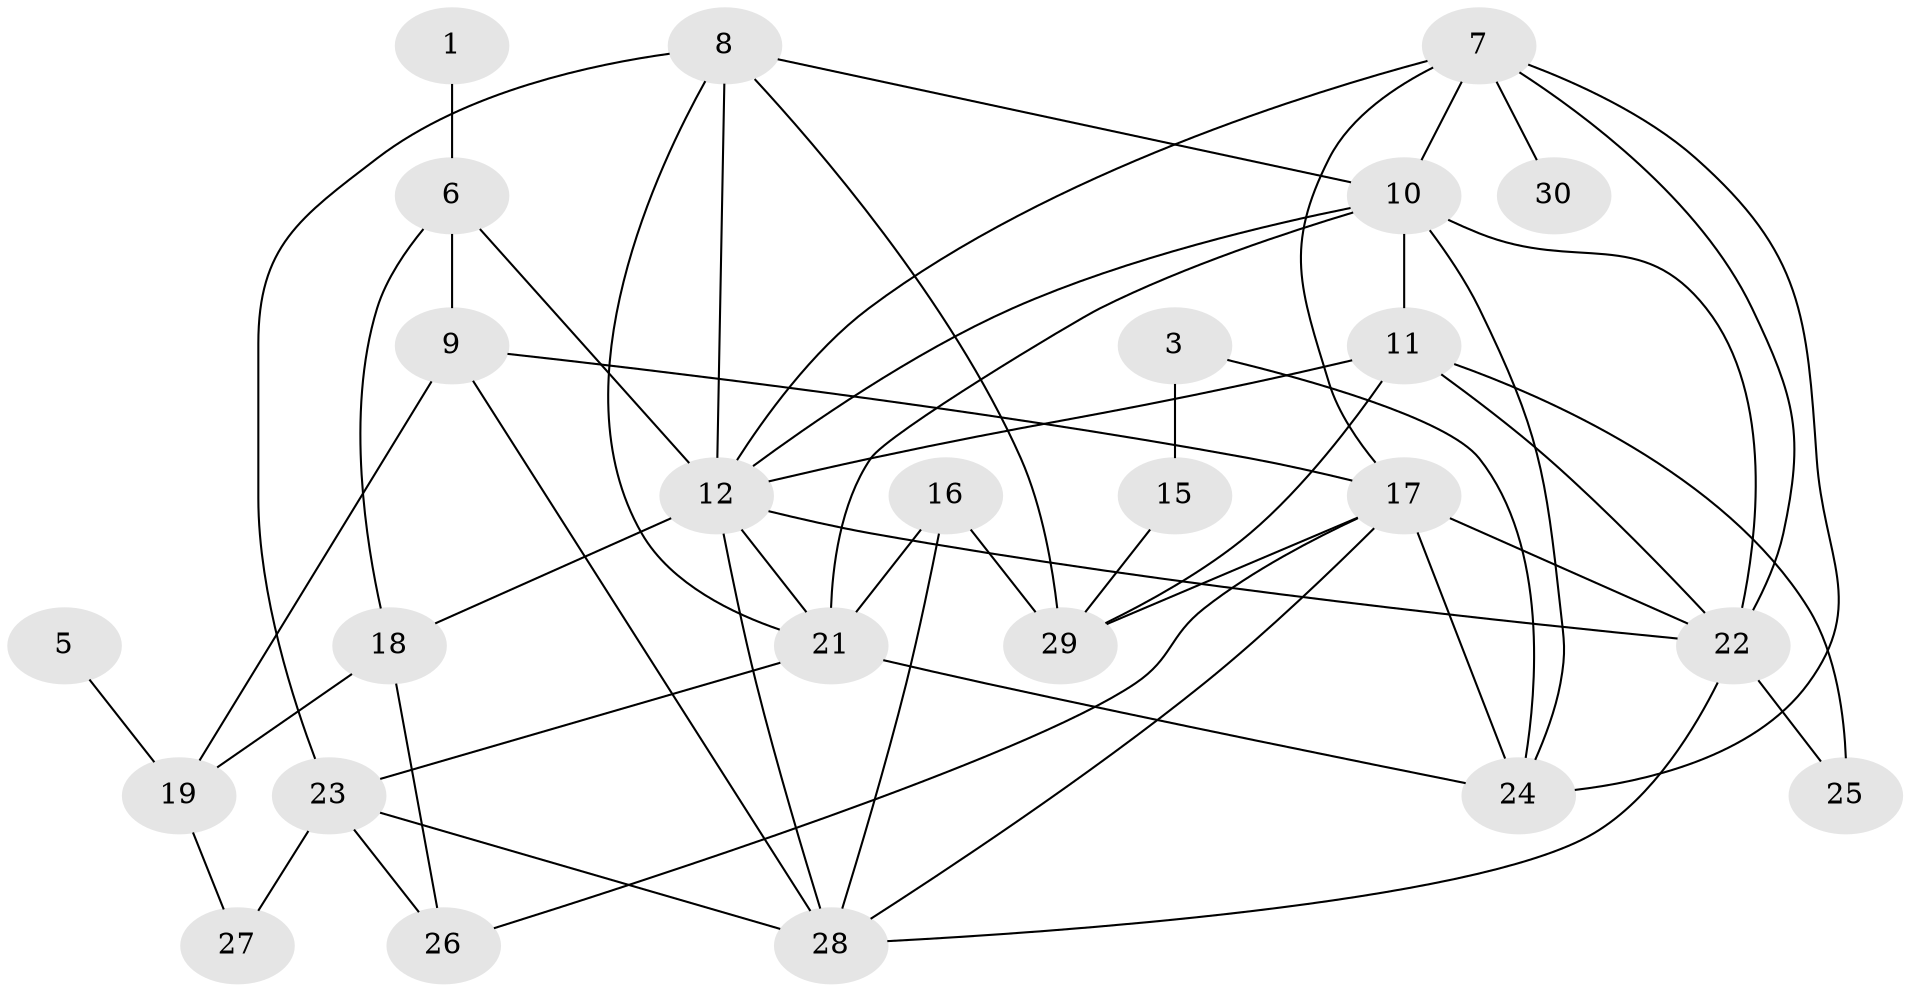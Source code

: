 // original degree distribution, {3: 0.14754098360655737, 1: 0.11475409836065574, 2: 0.29508196721311475, 0: 0.08196721311475409, 5: 0.13114754098360656, 4: 0.18032786885245902, 6: 0.04918032786885246}
// Generated by graph-tools (version 1.1) at 2025/00/03/09/25 03:00:45]
// undirected, 25 vertices, 53 edges
graph export_dot {
graph [start="1"]
  node [color=gray90,style=filled];
  1;
  3;
  5;
  6;
  7;
  8;
  9;
  10;
  11;
  12;
  15;
  16;
  17;
  18;
  19;
  21;
  22;
  23;
  24;
  25;
  26;
  27;
  28;
  29;
  30;
  1 -- 6 [weight=1.0];
  3 -- 15 [weight=1.0];
  3 -- 24 [weight=1.0];
  5 -- 19 [weight=1.0];
  6 -- 9 [weight=1.0];
  6 -- 12 [weight=1.0];
  6 -- 18 [weight=1.0];
  7 -- 10 [weight=1.0];
  7 -- 12 [weight=1.0];
  7 -- 17 [weight=1.0];
  7 -- 22 [weight=1.0];
  7 -- 24 [weight=1.0];
  7 -- 30 [weight=1.0];
  8 -- 10 [weight=1.0];
  8 -- 12 [weight=1.0];
  8 -- 21 [weight=1.0];
  8 -- 23 [weight=1.0];
  8 -- 29 [weight=1.0];
  9 -- 17 [weight=1.0];
  9 -- 19 [weight=1.0];
  9 -- 28 [weight=1.0];
  10 -- 11 [weight=2.0];
  10 -- 12 [weight=1.0];
  10 -- 21 [weight=2.0];
  10 -- 22 [weight=1.0];
  10 -- 24 [weight=1.0];
  11 -- 12 [weight=2.0];
  11 -- 22 [weight=1.0];
  11 -- 25 [weight=1.0];
  11 -- 29 [weight=1.0];
  12 -- 18 [weight=1.0];
  12 -- 21 [weight=1.0];
  12 -- 22 [weight=1.0];
  12 -- 28 [weight=1.0];
  15 -- 29 [weight=1.0];
  16 -- 21 [weight=1.0];
  16 -- 28 [weight=1.0];
  16 -- 29 [weight=1.0];
  17 -- 22 [weight=1.0];
  17 -- 24 [weight=1.0];
  17 -- 26 [weight=1.0];
  17 -- 28 [weight=1.0];
  17 -- 29 [weight=1.0];
  18 -- 19 [weight=1.0];
  18 -- 26 [weight=1.0];
  19 -- 27 [weight=1.0];
  21 -- 23 [weight=1.0];
  21 -- 24 [weight=1.0];
  22 -- 25 [weight=1.0];
  22 -- 28 [weight=1.0];
  23 -- 26 [weight=1.0];
  23 -- 27 [weight=1.0];
  23 -- 28 [weight=1.0];
}
